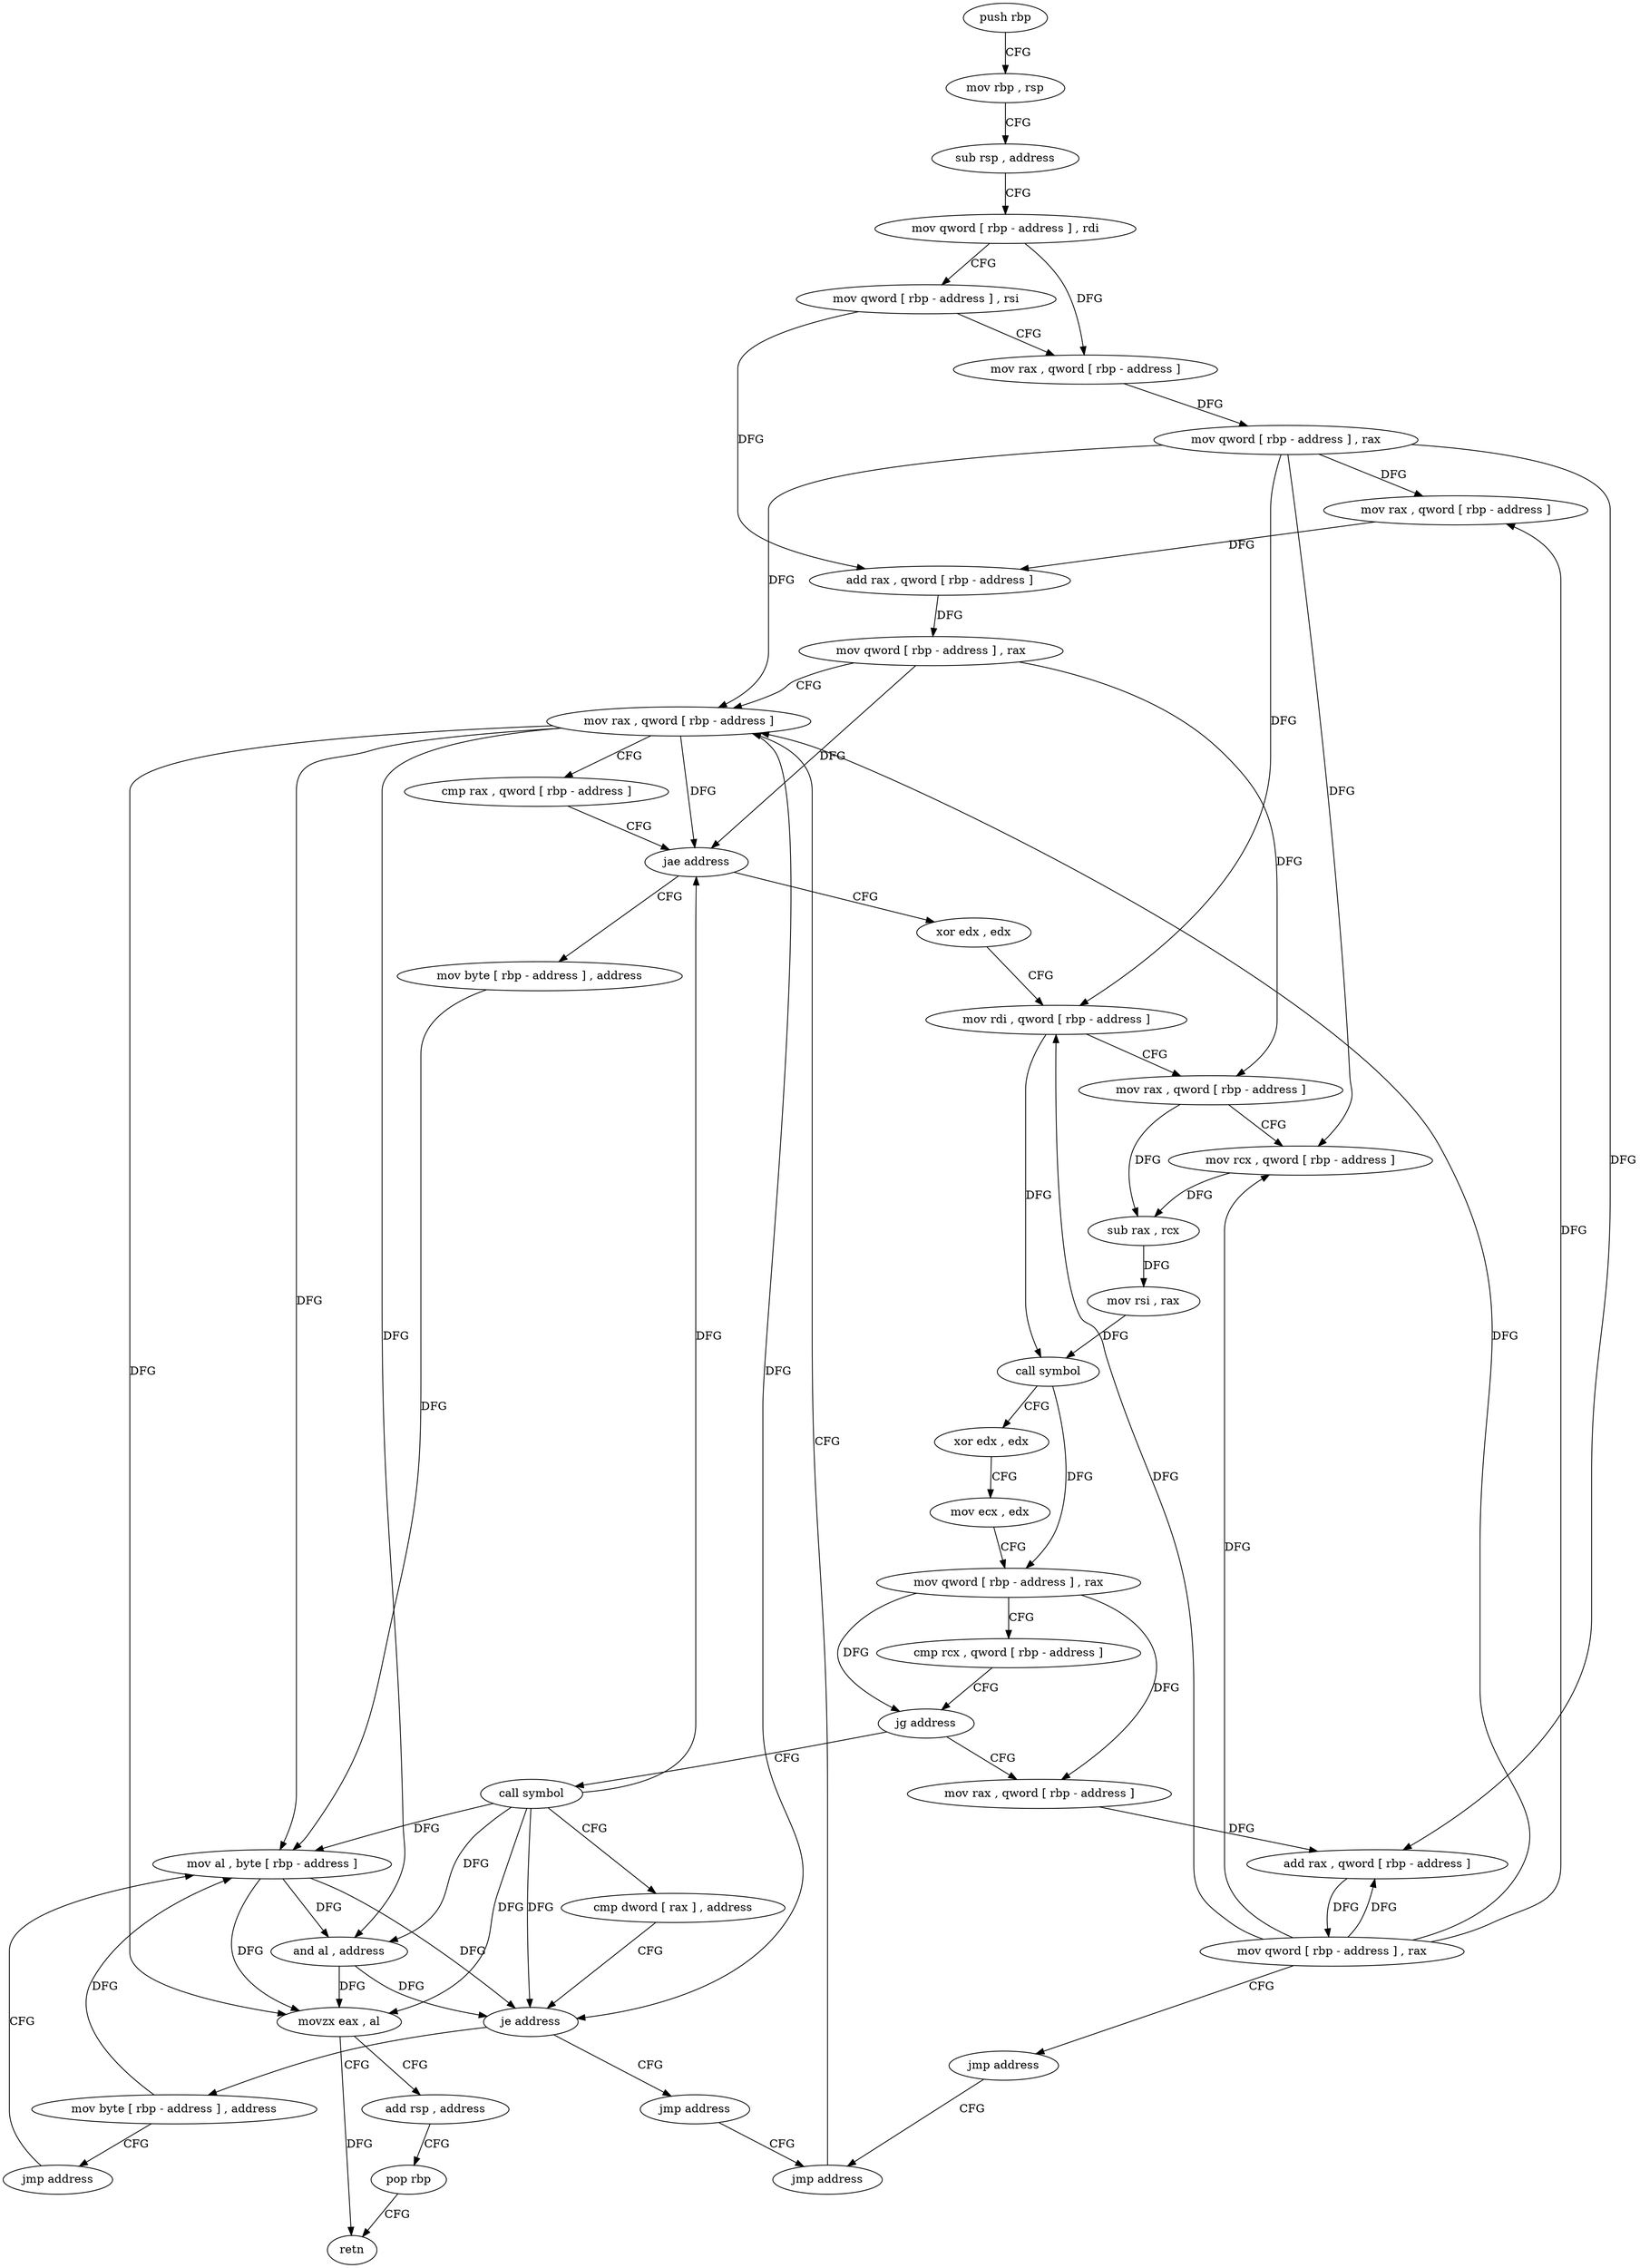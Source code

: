 digraph "func" {
"4237344" [label = "push rbp" ]
"4237345" [label = "mov rbp , rsp" ]
"4237348" [label = "sub rsp , address" ]
"4237352" [label = "mov qword [ rbp - address ] , rdi" ]
"4237356" [label = "mov qword [ rbp - address ] , rsi" ]
"4237360" [label = "mov rax , qword [ rbp - address ]" ]
"4237364" [label = "mov qword [ rbp - address ] , rax" ]
"4237368" [label = "mov rax , qword [ rbp - address ]" ]
"4237372" [label = "add rax , qword [ rbp - address ]" ]
"4237376" [label = "mov qword [ rbp - address ] , rax" ]
"4237380" [label = "mov rax , qword [ rbp - address ]" ]
"4237487" [label = "mov byte [ rbp - address ] , address" ]
"4237491" [label = "mov al , byte [ rbp - address ]" ]
"4237394" [label = "xor edx , edx" ]
"4237396" [label = "mov rdi , qword [ rbp - address ]" ]
"4237400" [label = "mov rax , qword [ rbp - address ]" ]
"4237404" [label = "mov rcx , qword [ rbp - address ]" ]
"4237408" [label = "sub rax , rcx" ]
"4237411" [label = "mov rsi , rax" ]
"4237414" [label = "call symbol" ]
"4237419" [label = "xor edx , edx" ]
"4237421" [label = "mov ecx , edx" ]
"4237423" [label = "mov qword [ rbp - address ] , rax" ]
"4237427" [label = "cmp rcx , qword [ rbp - address ]" ]
"4237431" [label = "jg address" ]
"4237454" [label = "call symbol" ]
"4237437" [label = "mov rax , qword [ rbp - address ]" ]
"4237459" [label = "cmp dword [ rax ] , address" ]
"4237462" [label = "je address" ]
"4237477" [label = "jmp address" ]
"4237468" [label = "mov byte [ rbp - address ] , address" ]
"4237441" [label = "add rax , qword [ rbp - address ]" ]
"4237445" [label = "mov qword [ rbp - address ] , rax" ]
"4237449" [label = "jmp address" ]
"4237482" [label = "jmp address" ]
"4237472" [label = "jmp address" ]
"4237494" [label = "and al , address" ]
"4237496" [label = "movzx eax , al" ]
"4237499" [label = "add rsp , address" ]
"4237503" [label = "pop rbp" ]
"4237504" [label = "retn" ]
"4237384" [label = "cmp rax , qword [ rbp - address ]" ]
"4237388" [label = "jae address" ]
"4237344" -> "4237345" [ label = "CFG" ]
"4237345" -> "4237348" [ label = "CFG" ]
"4237348" -> "4237352" [ label = "CFG" ]
"4237352" -> "4237356" [ label = "CFG" ]
"4237352" -> "4237360" [ label = "DFG" ]
"4237356" -> "4237360" [ label = "CFG" ]
"4237356" -> "4237372" [ label = "DFG" ]
"4237360" -> "4237364" [ label = "DFG" ]
"4237364" -> "4237368" [ label = "DFG" ]
"4237364" -> "4237380" [ label = "DFG" ]
"4237364" -> "4237396" [ label = "DFG" ]
"4237364" -> "4237404" [ label = "DFG" ]
"4237364" -> "4237441" [ label = "DFG" ]
"4237368" -> "4237372" [ label = "DFG" ]
"4237372" -> "4237376" [ label = "DFG" ]
"4237376" -> "4237380" [ label = "CFG" ]
"4237376" -> "4237388" [ label = "DFG" ]
"4237376" -> "4237400" [ label = "DFG" ]
"4237380" -> "4237384" [ label = "CFG" ]
"4237380" -> "4237388" [ label = "DFG" ]
"4237380" -> "4237491" [ label = "DFG" ]
"4237380" -> "4237494" [ label = "DFG" ]
"4237380" -> "4237496" [ label = "DFG" ]
"4237380" -> "4237462" [ label = "DFG" ]
"4237487" -> "4237491" [ label = "DFG" ]
"4237491" -> "4237494" [ label = "DFG" ]
"4237491" -> "4237496" [ label = "DFG" ]
"4237491" -> "4237462" [ label = "DFG" ]
"4237394" -> "4237396" [ label = "CFG" ]
"4237396" -> "4237400" [ label = "CFG" ]
"4237396" -> "4237414" [ label = "DFG" ]
"4237400" -> "4237404" [ label = "CFG" ]
"4237400" -> "4237408" [ label = "DFG" ]
"4237404" -> "4237408" [ label = "DFG" ]
"4237408" -> "4237411" [ label = "DFG" ]
"4237411" -> "4237414" [ label = "DFG" ]
"4237414" -> "4237419" [ label = "CFG" ]
"4237414" -> "4237423" [ label = "DFG" ]
"4237419" -> "4237421" [ label = "CFG" ]
"4237421" -> "4237423" [ label = "CFG" ]
"4237423" -> "4237427" [ label = "CFG" ]
"4237423" -> "4237431" [ label = "DFG" ]
"4237423" -> "4237437" [ label = "DFG" ]
"4237427" -> "4237431" [ label = "CFG" ]
"4237431" -> "4237454" [ label = "CFG" ]
"4237431" -> "4237437" [ label = "CFG" ]
"4237454" -> "4237459" [ label = "CFG" ]
"4237454" -> "4237494" [ label = "DFG" ]
"4237454" -> "4237496" [ label = "DFG" ]
"4237454" -> "4237388" [ label = "DFG" ]
"4237454" -> "4237491" [ label = "DFG" ]
"4237454" -> "4237462" [ label = "DFG" ]
"4237437" -> "4237441" [ label = "DFG" ]
"4237459" -> "4237462" [ label = "CFG" ]
"4237462" -> "4237477" [ label = "CFG" ]
"4237462" -> "4237468" [ label = "CFG" ]
"4237477" -> "4237482" [ label = "CFG" ]
"4237468" -> "4237472" [ label = "CFG" ]
"4237468" -> "4237491" [ label = "DFG" ]
"4237441" -> "4237445" [ label = "DFG" ]
"4237445" -> "4237449" [ label = "CFG" ]
"4237445" -> "4237368" [ label = "DFG" ]
"4237445" -> "4237380" [ label = "DFG" ]
"4237445" -> "4237396" [ label = "DFG" ]
"4237445" -> "4237404" [ label = "DFG" ]
"4237445" -> "4237441" [ label = "DFG" ]
"4237449" -> "4237482" [ label = "CFG" ]
"4237482" -> "4237380" [ label = "CFG" ]
"4237472" -> "4237491" [ label = "CFG" ]
"4237494" -> "4237496" [ label = "DFG" ]
"4237494" -> "4237462" [ label = "DFG" ]
"4237496" -> "4237499" [ label = "CFG" ]
"4237496" -> "4237504" [ label = "DFG" ]
"4237499" -> "4237503" [ label = "CFG" ]
"4237503" -> "4237504" [ label = "CFG" ]
"4237384" -> "4237388" [ label = "CFG" ]
"4237388" -> "4237487" [ label = "CFG" ]
"4237388" -> "4237394" [ label = "CFG" ]
}
